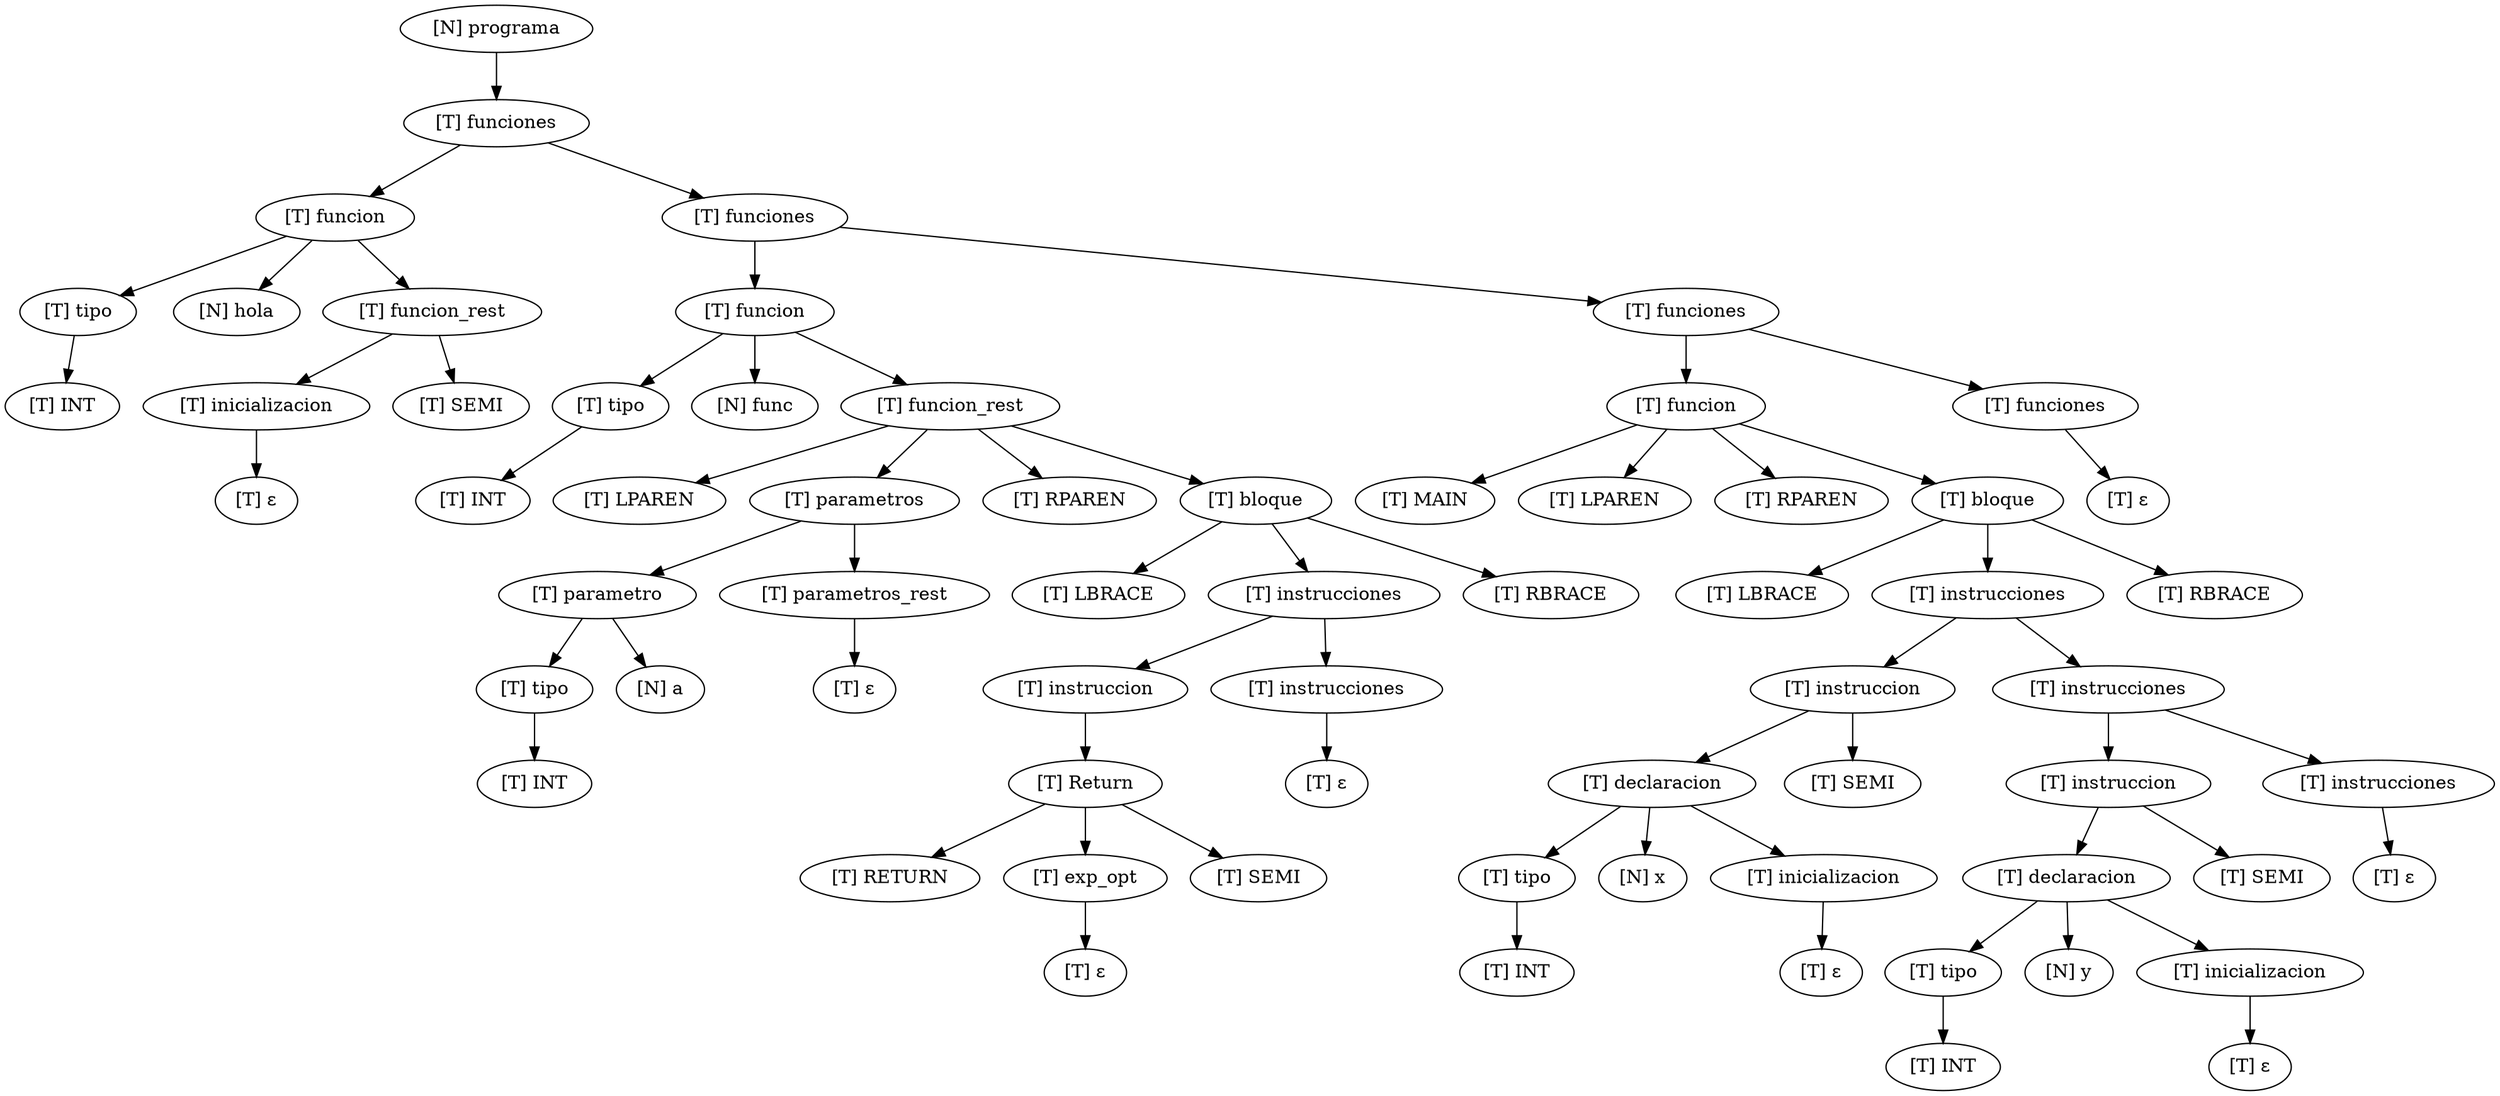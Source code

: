 // Árbol Sintáctico Abstracto
digraph {
	137916388702160 [label="[N] programa"]
	137916388702256 [label="[T] funciones"]
	137916388702208 [label="[T] funcion"]
	137916388821664 [label="[T] tipo"]
	137916388821616 [label="[T] INT"]
	137916388821664 -> 137916388821616
	137916388702208 -> 137916388821664
	137916388821712 [label="[N] hola"]
	137916388702208 -> 137916388821712
	137916388821760 [label="[T] funcion_rest"]
	137916388821808 [label="[T] inicializacion"]
	137916388821952 [label="[T] ε"]
	137916388821808 -> 137916388821952
	137916388821760 -> 137916388821808
	137916388821904 [label="[T] SEMI"]
	137916388821760 -> 137916388821904
	137916388702208 -> 137916388821760
	137916388702256 -> 137916388702208
	137916388821520 [label="[T] funciones"]
	137916388822048 [label="[T] funcion"]
	137916388822240 [label="[T] tipo"]
	137916388822192 [label="[T] INT"]
	137916388822240 -> 137916388822192
	137916388822048 -> 137916388822240
	137916388822288 [label="[N] func"]
	137916388822048 -> 137916388822288
	137916388822336 [label="[T] funcion_rest"]
	137916388822528 [label="[T] LPAREN"]
	137916388822336 -> 137916388822528
	137916388822576 [label="[T] parametros"]
	137916388822480 [label="[T] parametro"]
	137916388822960 [label="[T] tipo"]
	137916388823104 [label="[T] INT"]
	137916388822960 -> 137916388823104
	137916388822480 -> 137916388822960
	137916388823008 [label="[N] a"]
	137916388822480 -> 137916388823008
	137916388822576 -> 137916388822480
	137916388822768 [label="[T] parametros_rest"]
	137916388822864 [label="[T] ε"]
	137916388822768 -> 137916388822864
	137916388822576 -> 137916388822768
	137916388822336 -> 137916388822576
	137916388822624 [label="[T] RPAREN"]
	137916388822336 -> 137916388822624
	137916388822672 [label="[T] bloque"]
	137916388823296 [label="[T] LBRACE"]
	137916388822672 -> 137916388823296
	137916388823392 [label="[T] instrucciones"]
	137916388823248 [label="[T] instruccion"]
	137916388823632 [label="[T] Return"]
	137916388824064 [label="[T] RETURN"]
	137916388823632 -> 137916388824064
	137916388824160 [label="[T] exp_opt"]
	137916388824352 [label="[T] ε"]
	137916388824160 -> 137916388824352
	137916388823632 -> 137916388824160
	137916388824256 [label="[T] SEMI"]
	137916388823632 -> 137916388824256
	137916388823248 -> 137916388823632
	137916388823392 -> 137916388823248
	137916388823728 [label="[T] instrucciones"]
	137916388824400 [label="[T] ε"]
	137916388823728 -> 137916388824400
	137916388823392 -> 137916388823728
	137916388822672 -> 137916388823392
	137916388823488 [label="[T] RBRACE"]
	137916388822672 -> 137916388823488
	137916388822336 -> 137916388822672
	137916388822048 -> 137916388822336
	137916388821520 -> 137916388822048
	137916388822096 [label="[T] funciones"]
	137916388824592 [label="[T] funcion"]
	137916388825072 [label="[T] MAIN"]
	137916388824592 -> 137916388825072
	137916388825168 [label="[T] LPAREN"]
	137916388824592 -> 137916388825168
	137916388825264 [label="[T] RPAREN"]
	137916388824592 -> 137916388825264
	137916388825408 [label="[T] bloque"]
	137916388825648 [label="[T] LBRACE"]
	137916388825408 -> 137916388825648
	137916388825792 [label="[T] instrucciones"]
	137916388825600 [label="[T] instruccion"]
	137916388826368 [label="[T] declaracion"]
	137916388826704 [label="[T] tipo"]
	137916388826656 [label="[T] INT"]
	137916388826704 -> 137916388826656
	137916388826368 -> 137916388826704
	137916388826800 [label="[N] x"]
	137916388826368 -> 137916388826800
	137916388826896 [label="[T] inicializacion"]
	137916388825984 [label="[T] ε"]
	137916388826896 -> 137916388825984
	137916388826368 -> 137916388826896
	137916388825600 -> 137916388826368
	137916388826512 [label="[T] SEMI"]
	137916388825600 -> 137916388826512
	137916388825792 -> 137916388825600
	137916388826080 [label="[T] instrucciones"]
	137916388827136 [label="[T] instruccion"]
	137916388827376 [label="[T] declaracion"]
	137916388827664 [label="[T] tipo"]
	137916388827616 [label="[T] INT"]
	137916388827664 -> 137916388827616
	137916388827376 -> 137916388827664
	137916388827808 [label="[N] y"]
	137916388827376 -> 137916388827808
	137916388827904 [label="[T] inicializacion"]
	137916388826992 [label="[T] ε"]
	137916388827904 -> 137916388826992
	137916388827376 -> 137916388827904
	137916388827136 -> 137916388827376
	137916388827472 [label="[T] SEMI"]
	137916388827136 -> 137916388827472
	137916388826080 -> 137916388827136
	137916388827232 [label="[T] instrucciones"]
	137916388828048 [label="[T] ε"]
	137916388827232 -> 137916388828048
	137916388826080 -> 137916388827232
	137916388825792 -> 137916388826080
	137916388825408 -> 137916388825792
	137916388825888 [label="[T] RBRACE"]
	137916388825408 -> 137916388825888
	137916388824592 -> 137916388825408
	137916388822096 -> 137916388824592
	137916388824688 [label="[T] funciones"]
	137916388828240 [label="[T] ε"]
	137916388824688 -> 137916388828240
	137916388822096 -> 137916388824688
	137916388821520 -> 137916388822096
	137916388702256 -> 137916388821520
	137916388702160 -> 137916388702256
}
